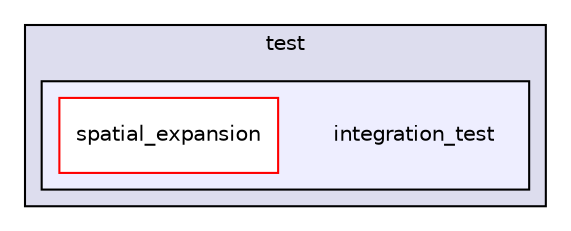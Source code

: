 digraph "quetzal/test/integration_test" {
  compound=true
  node [ fontsize="10", fontname="Helvetica"];
  edge [ labelfontsize="10", labelfontname="Helvetica"];
  subgraph clusterdir_e5a631f48f6e8bcd2be6c6a97c650e81 {
    graph [ bgcolor="#ddddee", pencolor="black", label="test" fontname="Helvetica", fontsize="10", URL="dir_e5a631f48f6e8bcd2be6c6a97c650e81.html"]
  subgraph clusterdir_c91be7887071e7394bdff470e6725850 {
    graph [ bgcolor="#eeeeff", pencolor="black", label="" URL="dir_c91be7887071e7394bdff470e6725850.html"];
    dir_c91be7887071e7394bdff470e6725850 [shape=plaintext label="integration_test"];
    dir_6b0a7ea0b3db7091b839aa38e8f3f7a6 [shape=box label="spatial_expansion" color="red" fillcolor="white" style="filled" URL="dir_6b0a7ea0b3db7091b839aa38e8f3f7a6.html"];
  }
  }
}

